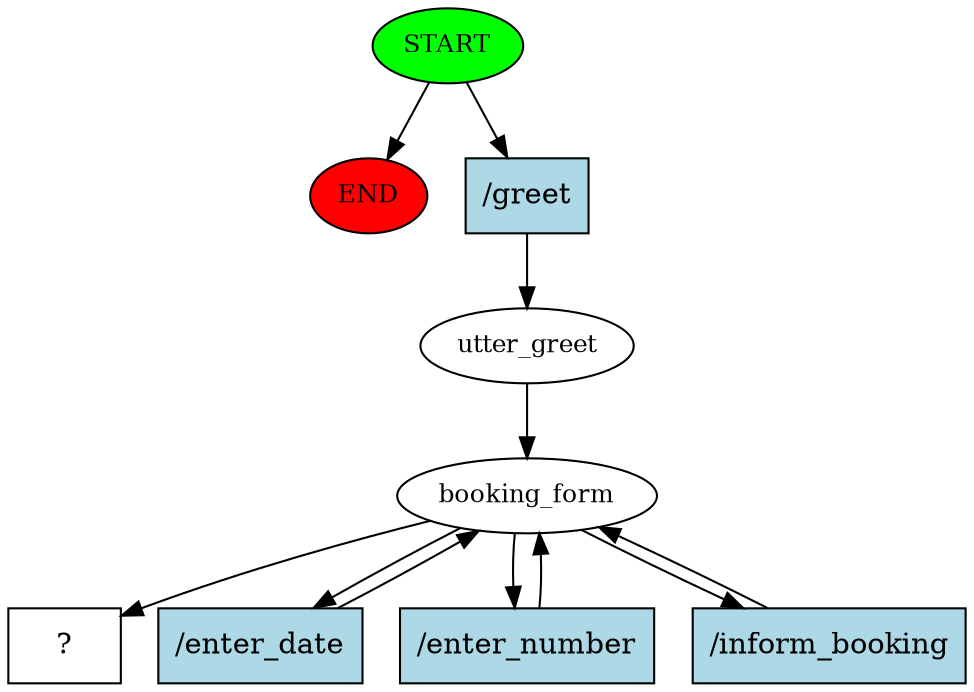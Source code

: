 digraph  {
0 [class="start active", fillcolor=green, fontsize=12, label=START, style=filled];
"-1" [class=end, fillcolor=red, fontsize=12, label=END, style=filled];
1 [class=active, fontsize=12, label=utter_greet];
2 [class=active, fontsize=12, label=booking_form];
6 [class="intent dashed active", label="  ?  ", shape=rect];
7 [class="intent active", fillcolor=lightblue, label="/greet", shape=rect, style=filled];
8 [class="intent active", fillcolor=lightblue, label="/enter_date", shape=rect, style=filled];
9 [class="intent active", fillcolor=lightblue, label="/enter_number", shape=rect, style=filled];
10 [class="intent active", fillcolor=lightblue, label="/inform_booking", shape=rect, style=filled];
0 -> "-1"  [class="", key=NONE, label=""];
0 -> 7  [class=active, key=0];
1 -> 2  [class=active, key=NONE, label=""];
2 -> 6  [class=active, key=NONE, label=""];
2 -> 8  [class=active, key=0];
2 -> 9  [class=active, key=0];
2 -> 10  [class=active, key=0];
7 -> 1  [class=active, key=0];
8 -> 2  [class=active, key=0];
9 -> 2  [class=active, key=0];
10 -> 2  [class=active, key=0];
}
